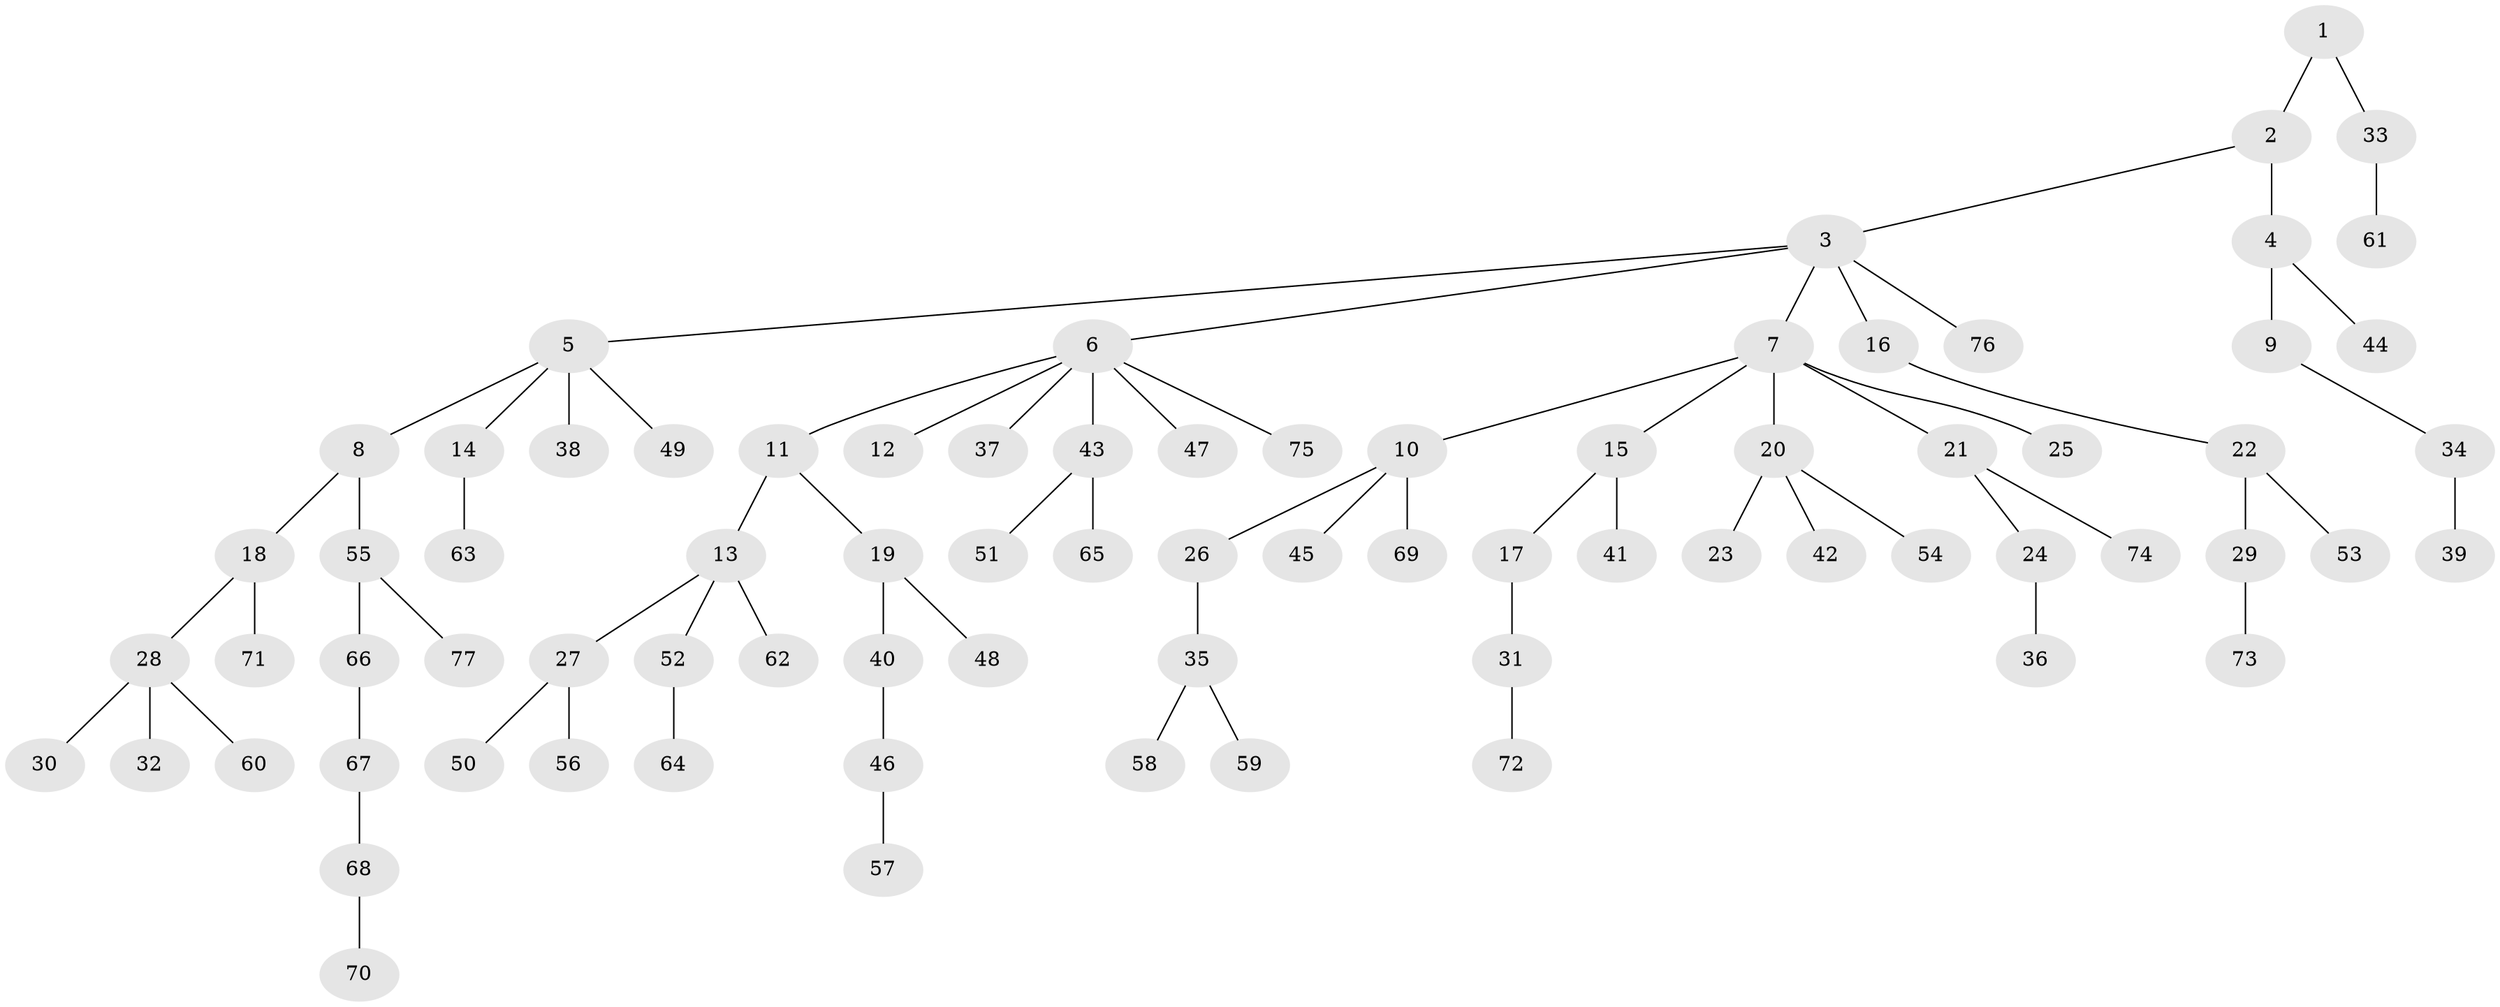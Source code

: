 // original degree distribution, {3: 0.125, 7: 0.015625, 6: 0.015625, 4: 0.0625, 2: 0.3125, 1: 0.453125, 5: 0.015625}
// Generated by graph-tools (version 1.1) at 2025/51/03/04/25 22:51:59]
// undirected, 77 vertices, 76 edges
graph export_dot {
  node [color=gray90,style=filled];
  1;
  2;
  3;
  4;
  5;
  6;
  7;
  8;
  9;
  10;
  11;
  12;
  13;
  14;
  15;
  16;
  17;
  18;
  19;
  20;
  21;
  22;
  23;
  24;
  25;
  26;
  27;
  28;
  29;
  30;
  31;
  32;
  33;
  34;
  35;
  36;
  37;
  38;
  39;
  40;
  41;
  42;
  43;
  44;
  45;
  46;
  47;
  48;
  49;
  50;
  51;
  52;
  53;
  54;
  55;
  56;
  57;
  58;
  59;
  60;
  61;
  62;
  63;
  64;
  65;
  66;
  67;
  68;
  69;
  70;
  71;
  72;
  73;
  74;
  75;
  76;
  77;
  1 -- 2 [weight=1.0];
  1 -- 33 [weight=1.0];
  2 -- 3 [weight=1.0];
  2 -- 4 [weight=1.0];
  3 -- 5 [weight=1.0];
  3 -- 6 [weight=1.0];
  3 -- 7 [weight=1.0];
  3 -- 16 [weight=1.0];
  3 -- 76 [weight=1.0];
  4 -- 9 [weight=1.0];
  4 -- 44 [weight=1.0];
  5 -- 8 [weight=1.0];
  5 -- 14 [weight=1.0];
  5 -- 38 [weight=1.0];
  5 -- 49 [weight=1.0];
  6 -- 11 [weight=1.0];
  6 -- 12 [weight=1.0];
  6 -- 37 [weight=1.0];
  6 -- 43 [weight=1.0];
  6 -- 47 [weight=1.0];
  6 -- 75 [weight=1.0];
  7 -- 10 [weight=1.0];
  7 -- 15 [weight=1.0];
  7 -- 20 [weight=1.0];
  7 -- 21 [weight=1.0];
  7 -- 25 [weight=1.0];
  8 -- 18 [weight=1.0];
  8 -- 55 [weight=1.0];
  9 -- 34 [weight=1.0];
  10 -- 26 [weight=1.0];
  10 -- 45 [weight=1.0];
  10 -- 69 [weight=1.0];
  11 -- 13 [weight=1.0];
  11 -- 19 [weight=1.0];
  13 -- 27 [weight=1.0];
  13 -- 52 [weight=1.0];
  13 -- 62 [weight=1.0];
  14 -- 63 [weight=1.0];
  15 -- 17 [weight=1.0];
  15 -- 41 [weight=1.0];
  16 -- 22 [weight=1.0];
  17 -- 31 [weight=1.0];
  18 -- 28 [weight=1.0];
  18 -- 71 [weight=1.0];
  19 -- 40 [weight=1.0];
  19 -- 48 [weight=1.0];
  20 -- 23 [weight=2.0];
  20 -- 42 [weight=1.0];
  20 -- 54 [weight=1.0];
  21 -- 24 [weight=1.0];
  21 -- 74 [weight=1.0];
  22 -- 29 [weight=1.0];
  22 -- 53 [weight=1.0];
  24 -- 36 [weight=1.0];
  26 -- 35 [weight=1.0];
  27 -- 50 [weight=1.0];
  27 -- 56 [weight=1.0];
  28 -- 30 [weight=1.0];
  28 -- 32 [weight=1.0];
  28 -- 60 [weight=1.0];
  29 -- 73 [weight=1.0];
  31 -- 72 [weight=1.0];
  33 -- 61 [weight=1.0];
  34 -- 39 [weight=2.0];
  35 -- 58 [weight=1.0];
  35 -- 59 [weight=1.0];
  40 -- 46 [weight=1.0];
  43 -- 51 [weight=1.0];
  43 -- 65 [weight=1.0];
  46 -- 57 [weight=1.0];
  52 -- 64 [weight=1.0];
  55 -- 66 [weight=1.0];
  55 -- 77 [weight=1.0];
  66 -- 67 [weight=1.0];
  67 -- 68 [weight=1.0];
  68 -- 70 [weight=1.0];
}
